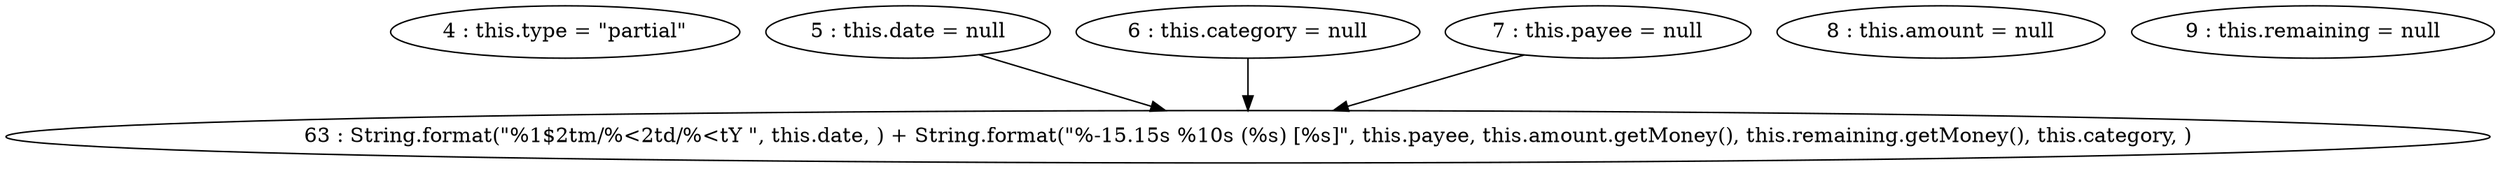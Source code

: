 digraph G {
"4 : this.type = \"partial\""
"5 : this.date = null"
"5 : this.date = null" -> "63 : String.format(\"%1$2tm/%<2td/%<tY \", this.date, ) + String.format(\"%-15.15s %10s (%s) [%s]\", this.payee, this.amount.getMoney(), this.remaining.getMoney(), this.category, )"
"6 : this.category = null"
"6 : this.category = null" -> "63 : String.format(\"%1$2tm/%<2td/%<tY \", this.date, ) + String.format(\"%-15.15s %10s (%s) [%s]\", this.payee, this.amount.getMoney(), this.remaining.getMoney(), this.category, )"
"7 : this.payee = null"
"7 : this.payee = null" -> "63 : String.format(\"%1$2tm/%<2td/%<tY \", this.date, ) + String.format(\"%-15.15s %10s (%s) [%s]\", this.payee, this.amount.getMoney(), this.remaining.getMoney(), this.category, )"
"8 : this.amount = null"
"9 : this.remaining = null"
"63 : String.format(\"%1$2tm/%<2td/%<tY \", this.date, ) + String.format(\"%-15.15s %10s (%s) [%s]\", this.payee, this.amount.getMoney(), this.remaining.getMoney(), this.category, )"
}